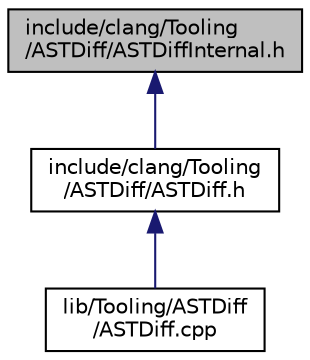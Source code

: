 digraph "include/clang/Tooling/ASTDiff/ASTDiffInternal.h"
{
 // LATEX_PDF_SIZE
  bgcolor="transparent";
  edge [fontname="Helvetica",fontsize="10",labelfontname="Helvetica",labelfontsize="10"];
  node [fontname="Helvetica",fontsize="10",shape=record];
  Node1 [label="include/clang/Tooling\l/ASTDiff/ASTDiffInternal.h",height=0.2,width=0.4,color="black", fillcolor="grey75", style="filled", fontcolor="black",tooltip=" "];
  Node1 -> Node2 [dir="back",color="midnightblue",fontsize="10",style="solid",fontname="Helvetica"];
  Node2 [label="include/clang/Tooling\l/ASTDiff/ASTDiff.h",height=0.2,width=0.4,color="black",URL="$ASTDiff_8h.html",tooltip=" "];
  Node2 -> Node3 [dir="back",color="midnightblue",fontsize="10",style="solid",fontname="Helvetica"];
  Node3 [label="lib/Tooling/ASTDiff\l/ASTDiff.cpp",height=0.2,width=0.4,color="black",URL="$ASTDiff_8cpp.html",tooltip=" "];
}
